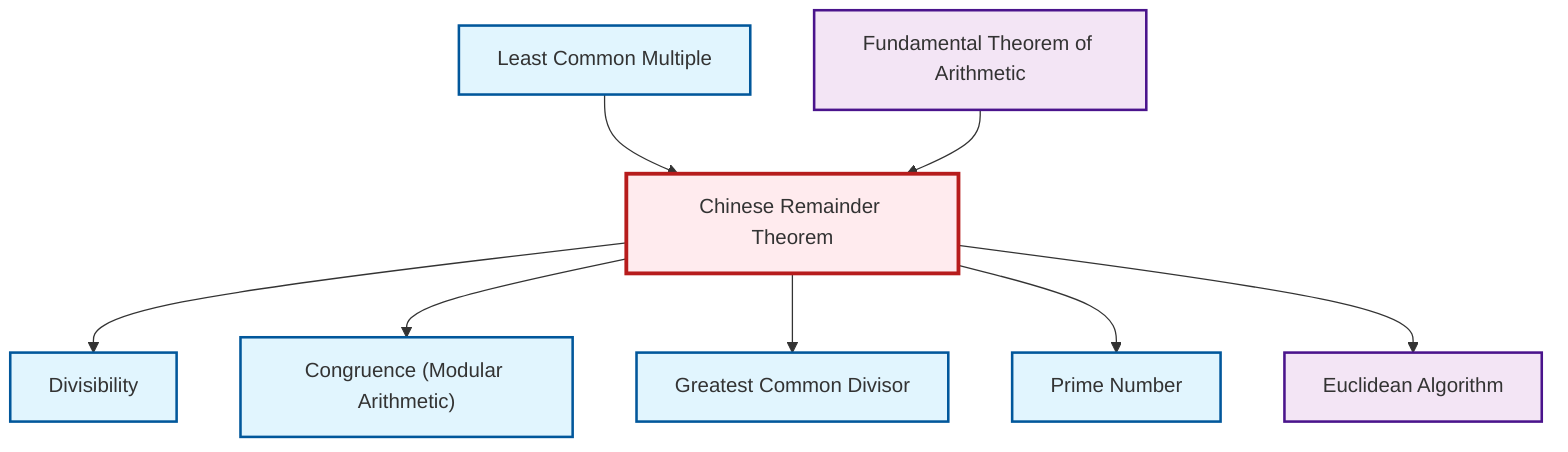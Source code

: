 graph TD
    classDef definition fill:#e1f5fe,stroke:#01579b,stroke-width:2px
    classDef theorem fill:#f3e5f5,stroke:#4a148c,stroke-width:2px
    classDef axiom fill:#fff3e0,stroke:#e65100,stroke-width:2px
    classDef example fill:#e8f5e9,stroke:#1b5e20,stroke-width:2px
    classDef current fill:#ffebee,stroke:#b71c1c,stroke-width:3px
    def-congruence["Congruence (Modular Arithmetic)"]:::definition
    thm-euclidean-algorithm["Euclidean Algorithm"]:::theorem
    def-divisibility["Divisibility"]:::definition
    def-lcm["Least Common Multiple"]:::definition
    thm-chinese-remainder["Chinese Remainder Theorem"]:::theorem
    thm-fundamental-arithmetic["Fundamental Theorem of Arithmetic"]:::theorem
    def-gcd["Greatest Common Divisor"]:::definition
    def-prime["Prime Number"]:::definition
    def-lcm --> thm-chinese-remainder
    thm-chinese-remainder --> def-divisibility
    thm-fundamental-arithmetic --> thm-chinese-remainder
    thm-chinese-remainder --> def-congruence
    thm-chinese-remainder --> def-gcd
    thm-chinese-remainder --> def-prime
    thm-chinese-remainder --> thm-euclidean-algorithm
    class thm-chinese-remainder current